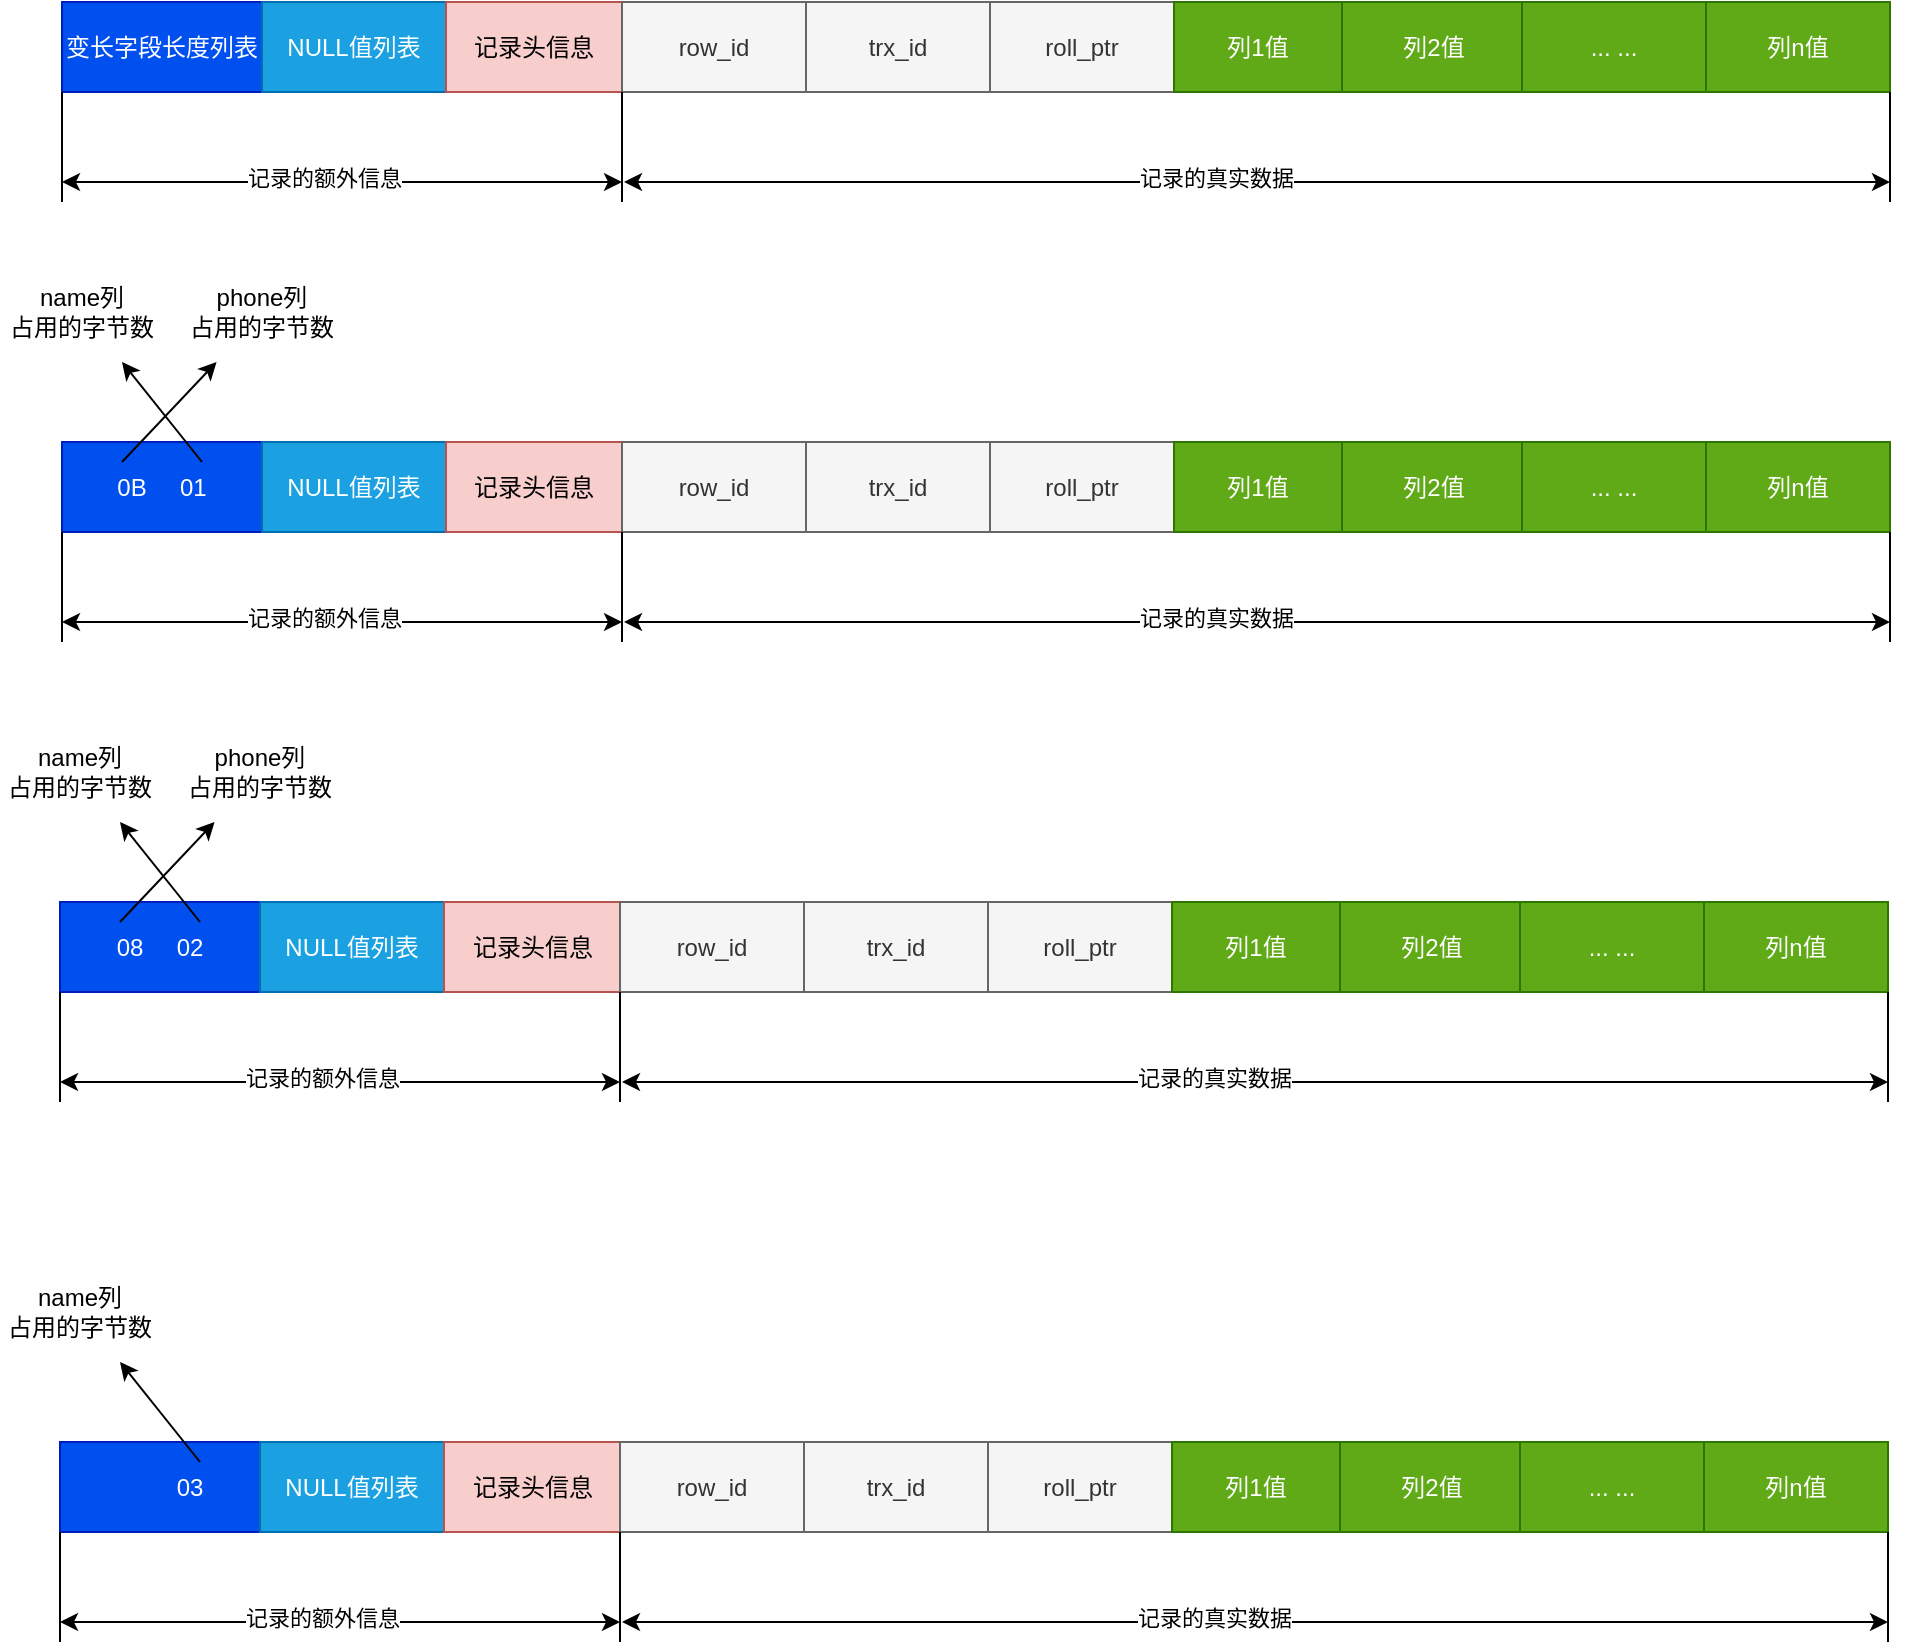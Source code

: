 <mxfile version="22.1.2" type="github">
  <diagram name="第 1 页" id="6JDX8b_ZxWxS9qHbwjJB">
    <mxGraphModel dx="1434" dy="765" grid="1" gridSize="10" guides="1" tooltips="1" connect="1" arrows="1" fold="1" page="1" pageScale="1" pageWidth="827" pageHeight="1169" math="0" shadow="0">
      <root>
        <mxCell id="0" />
        <mxCell id="1" parent="0" />
        <mxCell id="ChNXvoBuONulAK5pbp8g-1" value="变长字段长度列表" style="rounded=0;whiteSpace=wrap;html=1;fillColor=#0050ef;fontColor=#ffffff;strokeColor=#001DBC;" parent="1" vertex="1">
          <mxGeometry x="110" y="200" width="100" height="45" as="geometry" />
        </mxCell>
        <mxCell id="ChNXvoBuONulAK5pbp8g-6" value="NULL值列表" style="rounded=0;whiteSpace=wrap;html=1;fillColor=#1ba1e2;fontColor=#ffffff;strokeColor=#006EAF;" parent="1" vertex="1">
          <mxGeometry x="210" y="200" width="92" height="45" as="geometry" />
        </mxCell>
        <mxCell id="ChNXvoBuONulAK5pbp8g-7" value="记录头信息" style="rounded=0;whiteSpace=wrap;html=1;fillColor=#f8cecc;strokeColor=#b85450;" parent="1" vertex="1">
          <mxGeometry x="302" y="200" width="88" height="45" as="geometry" />
        </mxCell>
        <mxCell id="ChNXvoBuONulAK5pbp8g-8" value="row_id" style="rounded=0;whiteSpace=wrap;html=1;fillColor=#f5f5f5;fontColor=#333333;strokeColor=#666666;" parent="1" vertex="1">
          <mxGeometry x="390" y="200" width="92" height="45" as="geometry" />
        </mxCell>
        <mxCell id="ChNXvoBuONulAK5pbp8g-9" value="trx_id" style="rounded=0;whiteSpace=wrap;html=1;fillColor=#f5f5f5;fontColor=#333333;strokeColor=#666666;" parent="1" vertex="1">
          <mxGeometry x="482" y="200" width="92" height="45" as="geometry" />
        </mxCell>
        <mxCell id="ChNXvoBuONulAK5pbp8g-10" value="roll_ptr" style="rounded=0;whiteSpace=wrap;html=1;fillColor=#f5f5f5;fontColor=#333333;strokeColor=#666666;" parent="1" vertex="1">
          <mxGeometry x="574" y="200" width="92" height="45" as="geometry" />
        </mxCell>
        <mxCell id="ChNXvoBuONulAK5pbp8g-11" value="列1值" style="rounded=0;whiteSpace=wrap;html=1;fillColor=#60a917;fontColor=#ffffff;strokeColor=#2D7600;" parent="1" vertex="1">
          <mxGeometry x="666" y="200" width="84" height="45" as="geometry" />
        </mxCell>
        <mxCell id="ChNXvoBuONulAK5pbp8g-12" value="列2值" style="rounded=0;whiteSpace=wrap;html=1;fillColor=#60a917;fontColor=#ffffff;strokeColor=#2D7600;" parent="1" vertex="1">
          <mxGeometry x="750" y="200" width="92" height="45" as="geometry" />
        </mxCell>
        <mxCell id="ChNXvoBuONulAK5pbp8g-13" value="... ..." style="rounded=0;whiteSpace=wrap;html=1;fillColor=#60a917;fontColor=#ffffff;strokeColor=#2D7600;" parent="1" vertex="1">
          <mxGeometry x="840" y="200" width="92" height="45" as="geometry" />
        </mxCell>
        <mxCell id="ChNXvoBuONulAK5pbp8g-14" value="列n值" style="rounded=0;whiteSpace=wrap;html=1;fillColor=#60a917;fontColor=#ffffff;strokeColor=#2D7600;" parent="1" vertex="1">
          <mxGeometry x="932" y="200" width="92" height="45" as="geometry" />
        </mxCell>
        <mxCell id="ChNXvoBuONulAK5pbp8g-15" value="" style="endArrow=classic;startArrow=classic;html=1;rounded=0;" parent="1" edge="1">
          <mxGeometry width="50" height="50" relative="1" as="geometry">
            <mxPoint x="110" y="290" as="sourcePoint" />
            <mxPoint x="390" y="290" as="targetPoint" />
          </mxGeometry>
        </mxCell>
        <mxCell id="ChNXvoBuONulAK5pbp8g-18" value="记录的额外信息" style="edgeLabel;html=1;align=center;verticalAlign=middle;resizable=0;points=[];" parent="ChNXvoBuONulAK5pbp8g-15" vertex="1" connectable="0">
          <mxGeometry x="-0.064" y="2" relative="1" as="geometry">
            <mxPoint as="offset" />
          </mxGeometry>
        </mxCell>
        <mxCell id="ChNXvoBuONulAK5pbp8g-16" value="" style="endArrow=none;html=1;rounded=0;entryX=0;entryY=1;entryDx=0;entryDy=0;" parent="1" target="ChNXvoBuONulAK5pbp8g-1" edge="1">
          <mxGeometry width="50" height="50" relative="1" as="geometry">
            <mxPoint x="110" y="300" as="sourcePoint" />
            <mxPoint x="430" y="300" as="targetPoint" />
          </mxGeometry>
        </mxCell>
        <mxCell id="ChNXvoBuONulAK5pbp8g-17" value="" style="endArrow=none;html=1;rounded=0;entryX=0;entryY=1;entryDx=0;entryDy=0;" parent="1" target="ChNXvoBuONulAK5pbp8g-8" edge="1">
          <mxGeometry width="50" height="50" relative="1" as="geometry">
            <mxPoint x="390" y="300" as="sourcePoint" />
            <mxPoint x="400" y="260" as="targetPoint" />
          </mxGeometry>
        </mxCell>
        <mxCell id="ChNXvoBuONulAK5pbp8g-19" value="" style="endArrow=none;html=1;rounded=0;entryX=0;entryY=1;entryDx=0;entryDy=0;" parent="1" edge="1">
          <mxGeometry width="50" height="50" relative="1" as="geometry">
            <mxPoint x="1024" y="300" as="sourcePoint" />
            <mxPoint x="1024" y="245" as="targetPoint" />
          </mxGeometry>
        </mxCell>
        <mxCell id="ChNXvoBuONulAK5pbp8g-20" value="" style="endArrow=classic;startArrow=classic;html=1;rounded=0;" parent="1" edge="1">
          <mxGeometry width="50" height="50" relative="1" as="geometry">
            <mxPoint x="391" y="290" as="sourcePoint" />
            <mxPoint x="1024" y="290" as="targetPoint" />
          </mxGeometry>
        </mxCell>
        <mxCell id="ChNXvoBuONulAK5pbp8g-21" value="记录的真实数据" style="edgeLabel;html=1;align=center;verticalAlign=middle;resizable=0;points=[];" parent="ChNXvoBuONulAK5pbp8g-20" vertex="1" connectable="0">
          <mxGeometry x="-0.064" y="2" relative="1" as="geometry">
            <mxPoint as="offset" />
          </mxGeometry>
        </mxCell>
        <mxCell id="nHKpHeA0GXmnpcT4zRDb-1" value="0B&amp;nbsp; &amp;nbsp; &amp;nbsp;01" style="rounded=0;whiteSpace=wrap;html=1;fillColor=#0050ef;fontColor=#ffffff;strokeColor=#001DBC;" vertex="1" parent="1">
          <mxGeometry x="110" y="420" width="100" height="45" as="geometry" />
        </mxCell>
        <mxCell id="nHKpHeA0GXmnpcT4zRDb-2" value="NULL值列表" style="rounded=0;whiteSpace=wrap;html=1;fillColor=#1ba1e2;fontColor=#ffffff;strokeColor=#006EAF;" vertex="1" parent="1">
          <mxGeometry x="210" y="420" width="92" height="45" as="geometry" />
        </mxCell>
        <mxCell id="nHKpHeA0GXmnpcT4zRDb-3" value="记录头信息" style="rounded=0;whiteSpace=wrap;html=1;fillColor=#f8cecc;strokeColor=#b85450;" vertex="1" parent="1">
          <mxGeometry x="302" y="420" width="88" height="45" as="geometry" />
        </mxCell>
        <mxCell id="nHKpHeA0GXmnpcT4zRDb-4" value="row_id" style="rounded=0;whiteSpace=wrap;html=1;fillColor=#f5f5f5;fontColor=#333333;strokeColor=#666666;" vertex="1" parent="1">
          <mxGeometry x="390" y="420" width="92" height="45" as="geometry" />
        </mxCell>
        <mxCell id="nHKpHeA0GXmnpcT4zRDb-5" value="trx_id" style="rounded=0;whiteSpace=wrap;html=1;fillColor=#f5f5f5;fontColor=#333333;strokeColor=#666666;" vertex="1" parent="1">
          <mxGeometry x="482" y="420" width="92" height="45" as="geometry" />
        </mxCell>
        <mxCell id="nHKpHeA0GXmnpcT4zRDb-6" value="roll_ptr" style="rounded=0;whiteSpace=wrap;html=1;fillColor=#f5f5f5;fontColor=#333333;strokeColor=#666666;" vertex="1" parent="1">
          <mxGeometry x="574" y="420" width="92" height="45" as="geometry" />
        </mxCell>
        <mxCell id="nHKpHeA0GXmnpcT4zRDb-7" value="列1值" style="rounded=0;whiteSpace=wrap;html=1;fillColor=#60a917;fontColor=#ffffff;strokeColor=#2D7600;" vertex="1" parent="1">
          <mxGeometry x="666" y="420" width="84" height="45" as="geometry" />
        </mxCell>
        <mxCell id="nHKpHeA0GXmnpcT4zRDb-8" value="列2值" style="rounded=0;whiteSpace=wrap;html=1;fillColor=#60a917;fontColor=#ffffff;strokeColor=#2D7600;" vertex="1" parent="1">
          <mxGeometry x="750" y="420" width="92" height="45" as="geometry" />
        </mxCell>
        <mxCell id="nHKpHeA0GXmnpcT4zRDb-9" value="... ..." style="rounded=0;whiteSpace=wrap;html=1;fillColor=#60a917;fontColor=#ffffff;strokeColor=#2D7600;" vertex="1" parent="1">
          <mxGeometry x="840" y="420" width="92" height="45" as="geometry" />
        </mxCell>
        <mxCell id="nHKpHeA0GXmnpcT4zRDb-10" value="列n值" style="rounded=0;whiteSpace=wrap;html=1;fillColor=#60a917;fontColor=#ffffff;strokeColor=#2D7600;" vertex="1" parent="1">
          <mxGeometry x="932" y="420" width="92" height="45" as="geometry" />
        </mxCell>
        <mxCell id="nHKpHeA0GXmnpcT4zRDb-11" value="" style="endArrow=classic;startArrow=classic;html=1;rounded=0;" edge="1" parent="1">
          <mxGeometry width="50" height="50" relative="1" as="geometry">
            <mxPoint x="110" y="510" as="sourcePoint" />
            <mxPoint x="390" y="510" as="targetPoint" />
          </mxGeometry>
        </mxCell>
        <mxCell id="nHKpHeA0GXmnpcT4zRDb-12" value="记录的额外信息" style="edgeLabel;html=1;align=center;verticalAlign=middle;resizable=0;points=[];" vertex="1" connectable="0" parent="nHKpHeA0GXmnpcT4zRDb-11">
          <mxGeometry x="-0.064" y="2" relative="1" as="geometry">
            <mxPoint as="offset" />
          </mxGeometry>
        </mxCell>
        <mxCell id="nHKpHeA0GXmnpcT4zRDb-13" value="" style="endArrow=none;html=1;rounded=0;entryX=0;entryY=1;entryDx=0;entryDy=0;" edge="1" parent="1" target="nHKpHeA0GXmnpcT4zRDb-1">
          <mxGeometry width="50" height="50" relative="1" as="geometry">
            <mxPoint x="110" y="520" as="sourcePoint" />
            <mxPoint x="430" y="520" as="targetPoint" />
          </mxGeometry>
        </mxCell>
        <mxCell id="nHKpHeA0GXmnpcT4zRDb-14" value="" style="endArrow=none;html=1;rounded=0;entryX=0;entryY=1;entryDx=0;entryDy=0;" edge="1" parent="1" target="nHKpHeA0GXmnpcT4zRDb-4">
          <mxGeometry width="50" height="50" relative="1" as="geometry">
            <mxPoint x="390" y="520" as="sourcePoint" />
            <mxPoint x="400" y="480" as="targetPoint" />
          </mxGeometry>
        </mxCell>
        <mxCell id="nHKpHeA0GXmnpcT4zRDb-15" value="" style="endArrow=none;html=1;rounded=0;entryX=0;entryY=1;entryDx=0;entryDy=0;" edge="1" parent="1">
          <mxGeometry width="50" height="50" relative="1" as="geometry">
            <mxPoint x="1024" y="520" as="sourcePoint" />
            <mxPoint x="1024" y="465" as="targetPoint" />
          </mxGeometry>
        </mxCell>
        <mxCell id="nHKpHeA0GXmnpcT4zRDb-16" value="" style="endArrow=classic;startArrow=classic;html=1;rounded=0;" edge="1" parent="1">
          <mxGeometry width="50" height="50" relative="1" as="geometry">
            <mxPoint x="391" y="510" as="sourcePoint" />
            <mxPoint x="1024" y="510" as="targetPoint" />
          </mxGeometry>
        </mxCell>
        <mxCell id="nHKpHeA0GXmnpcT4zRDb-17" value="记录的真实数据" style="edgeLabel;html=1;align=center;verticalAlign=middle;resizable=0;points=[];" vertex="1" connectable="0" parent="nHKpHeA0GXmnpcT4zRDb-16">
          <mxGeometry x="-0.064" y="2" relative="1" as="geometry">
            <mxPoint as="offset" />
          </mxGeometry>
        </mxCell>
        <mxCell id="nHKpHeA0GXmnpcT4zRDb-18" value="" style="endArrow=classic;html=1;rounded=0;entryX=0.5;entryY=1;entryDx=0;entryDy=0;" edge="1" parent="1">
          <mxGeometry width="50" height="50" relative="1" as="geometry">
            <mxPoint x="140.005" y="430" as="sourcePoint" />
            <mxPoint x="187.28" y="380" as="targetPoint" />
            <Array as="points" />
          </mxGeometry>
        </mxCell>
        <mxCell id="nHKpHeA0GXmnpcT4zRDb-19" value="phone列&lt;br&gt;占用的字节数" style="text;html=1;strokeColor=none;fillColor=none;align=center;verticalAlign=middle;whiteSpace=wrap;rounded=0;" vertex="1" parent="1">
          <mxGeometry x="170" y="340" width="80" height="30" as="geometry" />
        </mxCell>
        <mxCell id="nHKpHeA0GXmnpcT4zRDb-20" value="" style="endArrow=classic;html=1;rounded=0;" edge="1" parent="1">
          <mxGeometry width="50" height="50" relative="1" as="geometry">
            <mxPoint x="180" y="430" as="sourcePoint" />
            <mxPoint x="140" y="380" as="targetPoint" />
            <Array as="points" />
          </mxGeometry>
        </mxCell>
        <mxCell id="nHKpHeA0GXmnpcT4zRDb-21" value="name列&lt;br&gt;占用的字节数" style="text;html=1;strokeColor=none;fillColor=none;align=center;verticalAlign=middle;whiteSpace=wrap;rounded=0;" vertex="1" parent="1">
          <mxGeometry x="80" y="340" width="80" height="30" as="geometry" />
        </mxCell>
        <mxCell id="nHKpHeA0GXmnpcT4zRDb-23" value="08&amp;nbsp; &amp;nbsp; &amp;nbsp;02" style="rounded=0;whiteSpace=wrap;html=1;fillColor=#0050ef;fontColor=#ffffff;strokeColor=#001DBC;" vertex="1" parent="1">
          <mxGeometry x="109" y="650" width="100" height="45" as="geometry" />
        </mxCell>
        <mxCell id="nHKpHeA0GXmnpcT4zRDb-24" value="NULL值列表" style="rounded=0;whiteSpace=wrap;html=1;fillColor=#1ba1e2;fontColor=#ffffff;strokeColor=#006EAF;" vertex="1" parent="1">
          <mxGeometry x="209" y="650" width="92" height="45" as="geometry" />
        </mxCell>
        <mxCell id="nHKpHeA0GXmnpcT4zRDb-25" value="记录头信息" style="rounded=0;whiteSpace=wrap;html=1;fillColor=#f8cecc;strokeColor=#b85450;" vertex="1" parent="1">
          <mxGeometry x="301" y="650" width="89" height="45" as="geometry" />
        </mxCell>
        <mxCell id="nHKpHeA0GXmnpcT4zRDb-26" value="row_id" style="rounded=0;whiteSpace=wrap;html=1;fillColor=#f5f5f5;fontColor=#333333;strokeColor=#666666;" vertex="1" parent="1">
          <mxGeometry x="389" y="650" width="92" height="45" as="geometry" />
        </mxCell>
        <mxCell id="nHKpHeA0GXmnpcT4zRDb-27" value="trx_id" style="rounded=0;whiteSpace=wrap;html=1;fillColor=#f5f5f5;fontColor=#333333;strokeColor=#666666;" vertex="1" parent="1">
          <mxGeometry x="481" y="650" width="92" height="45" as="geometry" />
        </mxCell>
        <mxCell id="nHKpHeA0GXmnpcT4zRDb-28" value="roll_ptr" style="rounded=0;whiteSpace=wrap;html=1;fillColor=#f5f5f5;fontColor=#333333;strokeColor=#666666;" vertex="1" parent="1">
          <mxGeometry x="573" y="650" width="92" height="45" as="geometry" />
        </mxCell>
        <mxCell id="nHKpHeA0GXmnpcT4zRDb-29" value="列1值" style="rounded=0;whiteSpace=wrap;html=1;fillColor=#60a917;fontColor=#ffffff;strokeColor=#2D7600;" vertex="1" parent="1">
          <mxGeometry x="665" y="650" width="84" height="45" as="geometry" />
        </mxCell>
        <mxCell id="nHKpHeA0GXmnpcT4zRDb-30" value="列2值" style="rounded=0;whiteSpace=wrap;html=1;fillColor=#60a917;fontColor=#ffffff;strokeColor=#2D7600;" vertex="1" parent="1">
          <mxGeometry x="749" y="650" width="92" height="45" as="geometry" />
        </mxCell>
        <mxCell id="nHKpHeA0GXmnpcT4zRDb-31" value="... ..." style="rounded=0;whiteSpace=wrap;html=1;fillColor=#60a917;fontColor=#ffffff;strokeColor=#2D7600;" vertex="1" parent="1">
          <mxGeometry x="839" y="650" width="92" height="45" as="geometry" />
        </mxCell>
        <mxCell id="nHKpHeA0GXmnpcT4zRDb-32" value="列n值" style="rounded=0;whiteSpace=wrap;html=1;fillColor=#60a917;fontColor=#ffffff;strokeColor=#2D7600;" vertex="1" parent="1">
          <mxGeometry x="931" y="650" width="92" height="45" as="geometry" />
        </mxCell>
        <mxCell id="nHKpHeA0GXmnpcT4zRDb-33" value="" style="endArrow=classic;startArrow=classic;html=1;rounded=0;" edge="1" parent="1">
          <mxGeometry width="50" height="50" relative="1" as="geometry">
            <mxPoint x="109" y="740" as="sourcePoint" />
            <mxPoint x="389" y="740" as="targetPoint" />
          </mxGeometry>
        </mxCell>
        <mxCell id="nHKpHeA0GXmnpcT4zRDb-34" value="记录的额外信息" style="edgeLabel;html=1;align=center;verticalAlign=middle;resizable=0;points=[];" vertex="1" connectable="0" parent="nHKpHeA0GXmnpcT4zRDb-33">
          <mxGeometry x="-0.064" y="2" relative="1" as="geometry">
            <mxPoint as="offset" />
          </mxGeometry>
        </mxCell>
        <mxCell id="nHKpHeA0GXmnpcT4zRDb-35" value="" style="endArrow=none;html=1;rounded=0;entryX=0;entryY=1;entryDx=0;entryDy=0;" edge="1" parent="1" target="nHKpHeA0GXmnpcT4zRDb-23">
          <mxGeometry width="50" height="50" relative="1" as="geometry">
            <mxPoint x="109" y="750" as="sourcePoint" />
            <mxPoint x="429" y="750" as="targetPoint" />
          </mxGeometry>
        </mxCell>
        <mxCell id="nHKpHeA0GXmnpcT4zRDb-36" value="" style="endArrow=none;html=1;rounded=0;entryX=0;entryY=1;entryDx=0;entryDy=0;" edge="1" parent="1" target="nHKpHeA0GXmnpcT4zRDb-26">
          <mxGeometry width="50" height="50" relative="1" as="geometry">
            <mxPoint x="389" y="750" as="sourcePoint" />
            <mxPoint x="399" y="710" as="targetPoint" />
          </mxGeometry>
        </mxCell>
        <mxCell id="nHKpHeA0GXmnpcT4zRDb-37" value="" style="endArrow=none;html=1;rounded=0;entryX=0;entryY=1;entryDx=0;entryDy=0;" edge="1" parent="1">
          <mxGeometry width="50" height="50" relative="1" as="geometry">
            <mxPoint x="1023" y="750" as="sourcePoint" />
            <mxPoint x="1023" y="695" as="targetPoint" />
          </mxGeometry>
        </mxCell>
        <mxCell id="nHKpHeA0GXmnpcT4zRDb-38" value="" style="endArrow=classic;startArrow=classic;html=1;rounded=0;" edge="1" parent="1">
          <mxGeometry width="50" height="50" relative="1" as="geometry">
            <mxPoint x="390" y="740" as="sourcePoint" />
            <mxPoint x="1023" y="740" as="targetPoint" />
          </mxGeometry>
        </mxCell>
        <mxCell id="nHKpHeA0GXmnpcT4zRDb-39" value="记录的真实数据" style="edgeLabel;html=1;align=center;verticalAlign=middle;resizable=0;points=[];" vertex="1" connectable="0" parent="nHKpHeA0GXmnpcT4zRDb-38">
          <mxGeometry x="-0.064" y="2" relative="1" as="geometry">
            <mxPoint as="offset" />
          </mxGeometry>
        </mxCell>
        <mxCell id="nHKpHeA0GXmnpcT4zRDb-40" value="" style="endArrow=classic;html=1;rounded=0;entryX=0.5;entryY=1;entryDx=0;entryDy=0;" edge="1" parent="1">
          <mxGeometry width="50" height="50" relative="1" as="geometry">
            <mxPoint x="139.005" y="660" as="sourcePoint" />
            <mxPoint x="186.28" y="610" as="targetPoint" />
            <Array as="points" />
          </mxGeometry>
        </mxCell>
        <mxCell id="nHKpHeA0GXmnpcT4zRDb-41" value="phone列&lt;br&gt;占用的字节数" style="text;html=1;strokeColor=none;fillColor=none;align=center;verticalAlign=middle;whiteSpace=wrap;rounded=0;" vertex="1" parent="1">
          <mxGeometry x="169" y="570" width="80" height="30" as="geometry" />
        </mxCell>
        <mxCell id="nHKpHeA0GXmnpcT4zRDb-42" value="" style="endArrow=classic;html=1;rounded=0;" edge="1" parent="1">
          <mxGeometry width="50" height="50" relative="1" as="geometry">
            <mxPoint x="179" y="660" as="sourcePoint" />
            <mxPoint x="139" y="610" as="targetPoint" />
            <Array as="points" />
          </mxGeometry>
        </mxCell>
        <mxCell id="nHKpHeA0GXmnpcT4zRDb-43" value="name列&lt;br&gt;占用的字节数" style="text;html=1;strokeColor=none;fillColor=none;align=center;verticalAlign=middle;whiteSpace=wrap;rounded=0;" vertex="1" parent="1">
          <mxGeometry x="79" y="570" width="80" height="30" as="geometry" />
        </mxCell>
        <mxCell id="nHKpHeA0GXmnpcT4zRDb-62" value="&amp;nbsp; &amp;nbsp; &amp;nbsp; &amp;nbsp; &amp;nbsp;03" style="rounded=0;whiteSpace=wrap;html=1;fillColor=#0050ef;fontColor=#ffffff;strokeColor=#001DBC;" vertex="1" parent="1">
          <mxGeometry x="109" y="920" width="100" height="45" as="geometry" />
        </mxCell>
        <mxCell id="nHKpHeA0GXmnpcT4zRDb-63" value="NULL值列表" style="rounded=0;whiteSpace=wrap;html=1;fillColor=#1ba1e2;fontColor=#ffffff;strokeColor=#006EAF;" vertex="1" parent="1">
          <mxGeometry x="209" y="920" width="92" height="45" as="geometry" />
        </mxCell>
        <mxCell id="nHKpHeA0GXmnpcT4zRDb-64" value="记录头信息" style="rounded=0;whiteSpace=wrap;html=1;fillColor=#f8cecc;strokeColor=#b85450;" vertex="1" parent="1">
          <mxGeometry x="301" y="920" width="89" height="45" as="geometry" />
        </mxCell>
        <mxCell id="nHKpHeA0GXmnpcT4zRDb-65" value="row_id" style="rounded=0;whiteSpace=wrap;html=1;fillColor=#f5f5f5;fontColor=#333333;strokeColor=#666666;" vertex="1" parent="1">
          <mxGeometry x="389" y="920" width="92" height="45" as="geometry" />
        </mxCell>
        <mxCell id="nHKpHeA0GXmnpcT4zRDb-66" value="trx_id" style="rounded=0;whiteSpace=wrap;html=1;fillColor=#f5f5f5;fontColor=#333333;strokeColor=#666666;" vertex="1" parent="1">
          <mxGeometry x="481" y="920" width="92" height="45" as="geometry" />
        </mxCell>
        <mxCell id="nHKpHeA0GXmnpcT4zRDb-67" value="roll_ptr" style="rounded=0;whiteSpace=wrap;html=1;fillColor=#f5f5f5;fontColor=#333333;strokeColor=#666666;" vertex="1" parent="1">
          <mxGeometry x="573" y="920" width="92" height="45" as="geometry" />
        </mxCell>
        <mxCell id="nHKpHeA0GXmnpcT4zRDb-68" value="列1值" style="rounded=0;whiteSpace=wrap;html=1;fillColor=#60a917;fontColor=#ffffff;strokeColor=#2D7600;" vertex="1" parent="1">
          <mxGeometry x="665" y="920" width="84" height="45" as="geometry" />
        </mxCell>
        <mxCell id="nHKpHeA0GXmnpcT4zRDb-69" value="列2值" style="rounded=0;whiteSpace=wrap;html=1;fillColor=#60a917;fontColor=#ffffff;strokeColor=#2D7600;" vertex="1" parent="1">
          <mxGeometry x="749" y="920" width="92" height="45" as="geometry" />
        </mxCell>
        <mxCell id="nHKpHeA0GXmnpcT4zRDb-70" value="... ..." style="rounded=0;whiteSpace=wrap;html=1;fillColor=#60a917;fontColor=#ffffff;strokeColor=#2D7600;" vertex="1" parent="1">
          <mxGeometry x="839" y="920" width="92" height="45" as="geometry" />
        </mxCell>
        <mxCell id="nHKpHeA0GXmnpcT4zRDb-71" value="列n值" style="rounded=0;whiteSpace=wrap;html=1;fillColor=#60a917;fontColor=#ffffff;strokeColor=#2D7600;" vertex="1" parent="1">
          <mxGeometry x="931" y="920" width="92" height="45" as="geometry" />
        </mxCell>
        <mxCell id="nHKpHeA0GXmnpcT4zRDb-72" value="" style="endArrow=classic;startArrow=classic;html=1;rounded=0;" edge="1" parent="1">
          <mxGeometry width="50" height="50" relative="1" as="geometry">
            <mxPoint x="109" y="1010" as="sourcePoint" />
            <mxPoint x="389" y="1010" as="targetPoint" />
          </mxGeometry>
        </mxCell>
        <mxCell id="nHKpHeA0GXmnpcT4zRDb-73" value="记录的额外信息" style="edgeLabel;html=1;align=center;verticalAlign=middle;resizable=0;points=[];" vertex="1" connectable="0" parent="nHKpHeA0GXmnpcT4zRDb-72">
          <mxGeometry x="-0.064" y="2" relative="1" as="geometry">
            <mxPoint as="offset" />
          </mxGeometry>
        </mxCell>
        <mxCell id="nHKpHeA0GXmnpcT4zRDb-74" value="" style="endArrow=none;html=1;rounded=0;entryX=0;entryY=1;entryDx=0;entryDy=0;" edge="1" parent="1" target="nHKpHeA0GXmnpcT4zRDb-62">
          <mxGeometry width="50" height="50" relative="1" as="geometry">
            <mxPoint x="109" y="1020" as="sourcePoint" />
            <mxPoint x="429" y="1020" as="targetPoint" />
          </mxGeometry>
        </mxCell>
        <mxCell id="nHKpHeA0GXmnpcT4zRDb-75" value="" style="endArrow=none;html=1;rounded=0;entryX=0;entryY=1;entryDx=0;entryDy=0;" edge="1" parent="1" target="nHKpHeA0GXmnpcT4zRDb-65">
          <mxGeometry width="50" height="50" relative="1" as="geometry">
            <mxPoint x="389" y="1020" as="sourcePoint" />
            <mxPoint x="399" y="980" as="targetPoint" />
          </mxGeometry>
        </mxCell>
        <mxCell id="nHKpHeA0GXmnpcT4zRDb-76" value="" style="endArrow=none;html=1;rounded=0;entryX=0;entryY=1;entryDx=0;entryDy=0;" edge="1" parent="1">
          <mxGeometry width="50" height="50" relative="1" as="geometry">
            <mxPoint x="1023" y="1020" as="sourcePoint" />
            <mxPoint x="1023" y="965" as="targetPoint" />
          </mxGeometry>
        </mxCell>
        <mxCell id="nHKpHeA0GXmnpcT4zRDb-77" value="" style="endArrow=classic;startArrow=classic;html=1;rounded=0;" edge="1" parent="1">
          <mxGeometry width="50" height="50" relative="1" as="geometry">
            <mxPoint x="390" y="1010" as="sourcePoint" />
            <mxPoint x="1023" y="1010" as="targetPoint" />
          </mxGeometry>
        </mxCell>
        <mxCell id="nHKpHeA0GXmnpcT4zRDb-78" value="记录的真实数据" style="edgeLabel;html=1;align=center;verticalAlign=middle;resizable=0;points=[];" vertex="1" connectable="0" parent="nHKpHeA0GXmnpcT4zRDb-77">
          <mxGeometry x="-0.064" y="2" relative="1" as="geometry">
            <mxPoint as="offset" />
          </mxGeometry>
        </mxCell>
        <mxCell id="nHKpHeA0GXmnpcT4zRDb-81" value="" style="endArrow=classic;html=1;rounded=0;" edge="1" parent="1">
          <mxGeometry width="50" height="50" relative="1" as="geometry">
            <mxPoint x="179" y="930" as="sourcePoint" />
            <mxPoint x="139" y="880" as="targetPoint" />
            <Array as="points" />
          </mxGeometry>
        </mxCell>
        <mxCell id="nHKpHeA0GXmnpcT4zRDb-82" value="name列&lt;br&gt;占用的字节数" style="text;html=1;strokeColor=none;fillColor=none;align=center;verticalAlign=middle;whiteSpace=wrap;rounded=0;" vertex="1" parent="1">
          <mxGeometry x="79" y="840" width="80" height="30" as="geometry" />
        </mxCell>
      </root>
    </mxGraphModel>
  </diagram>
</mxfile>
